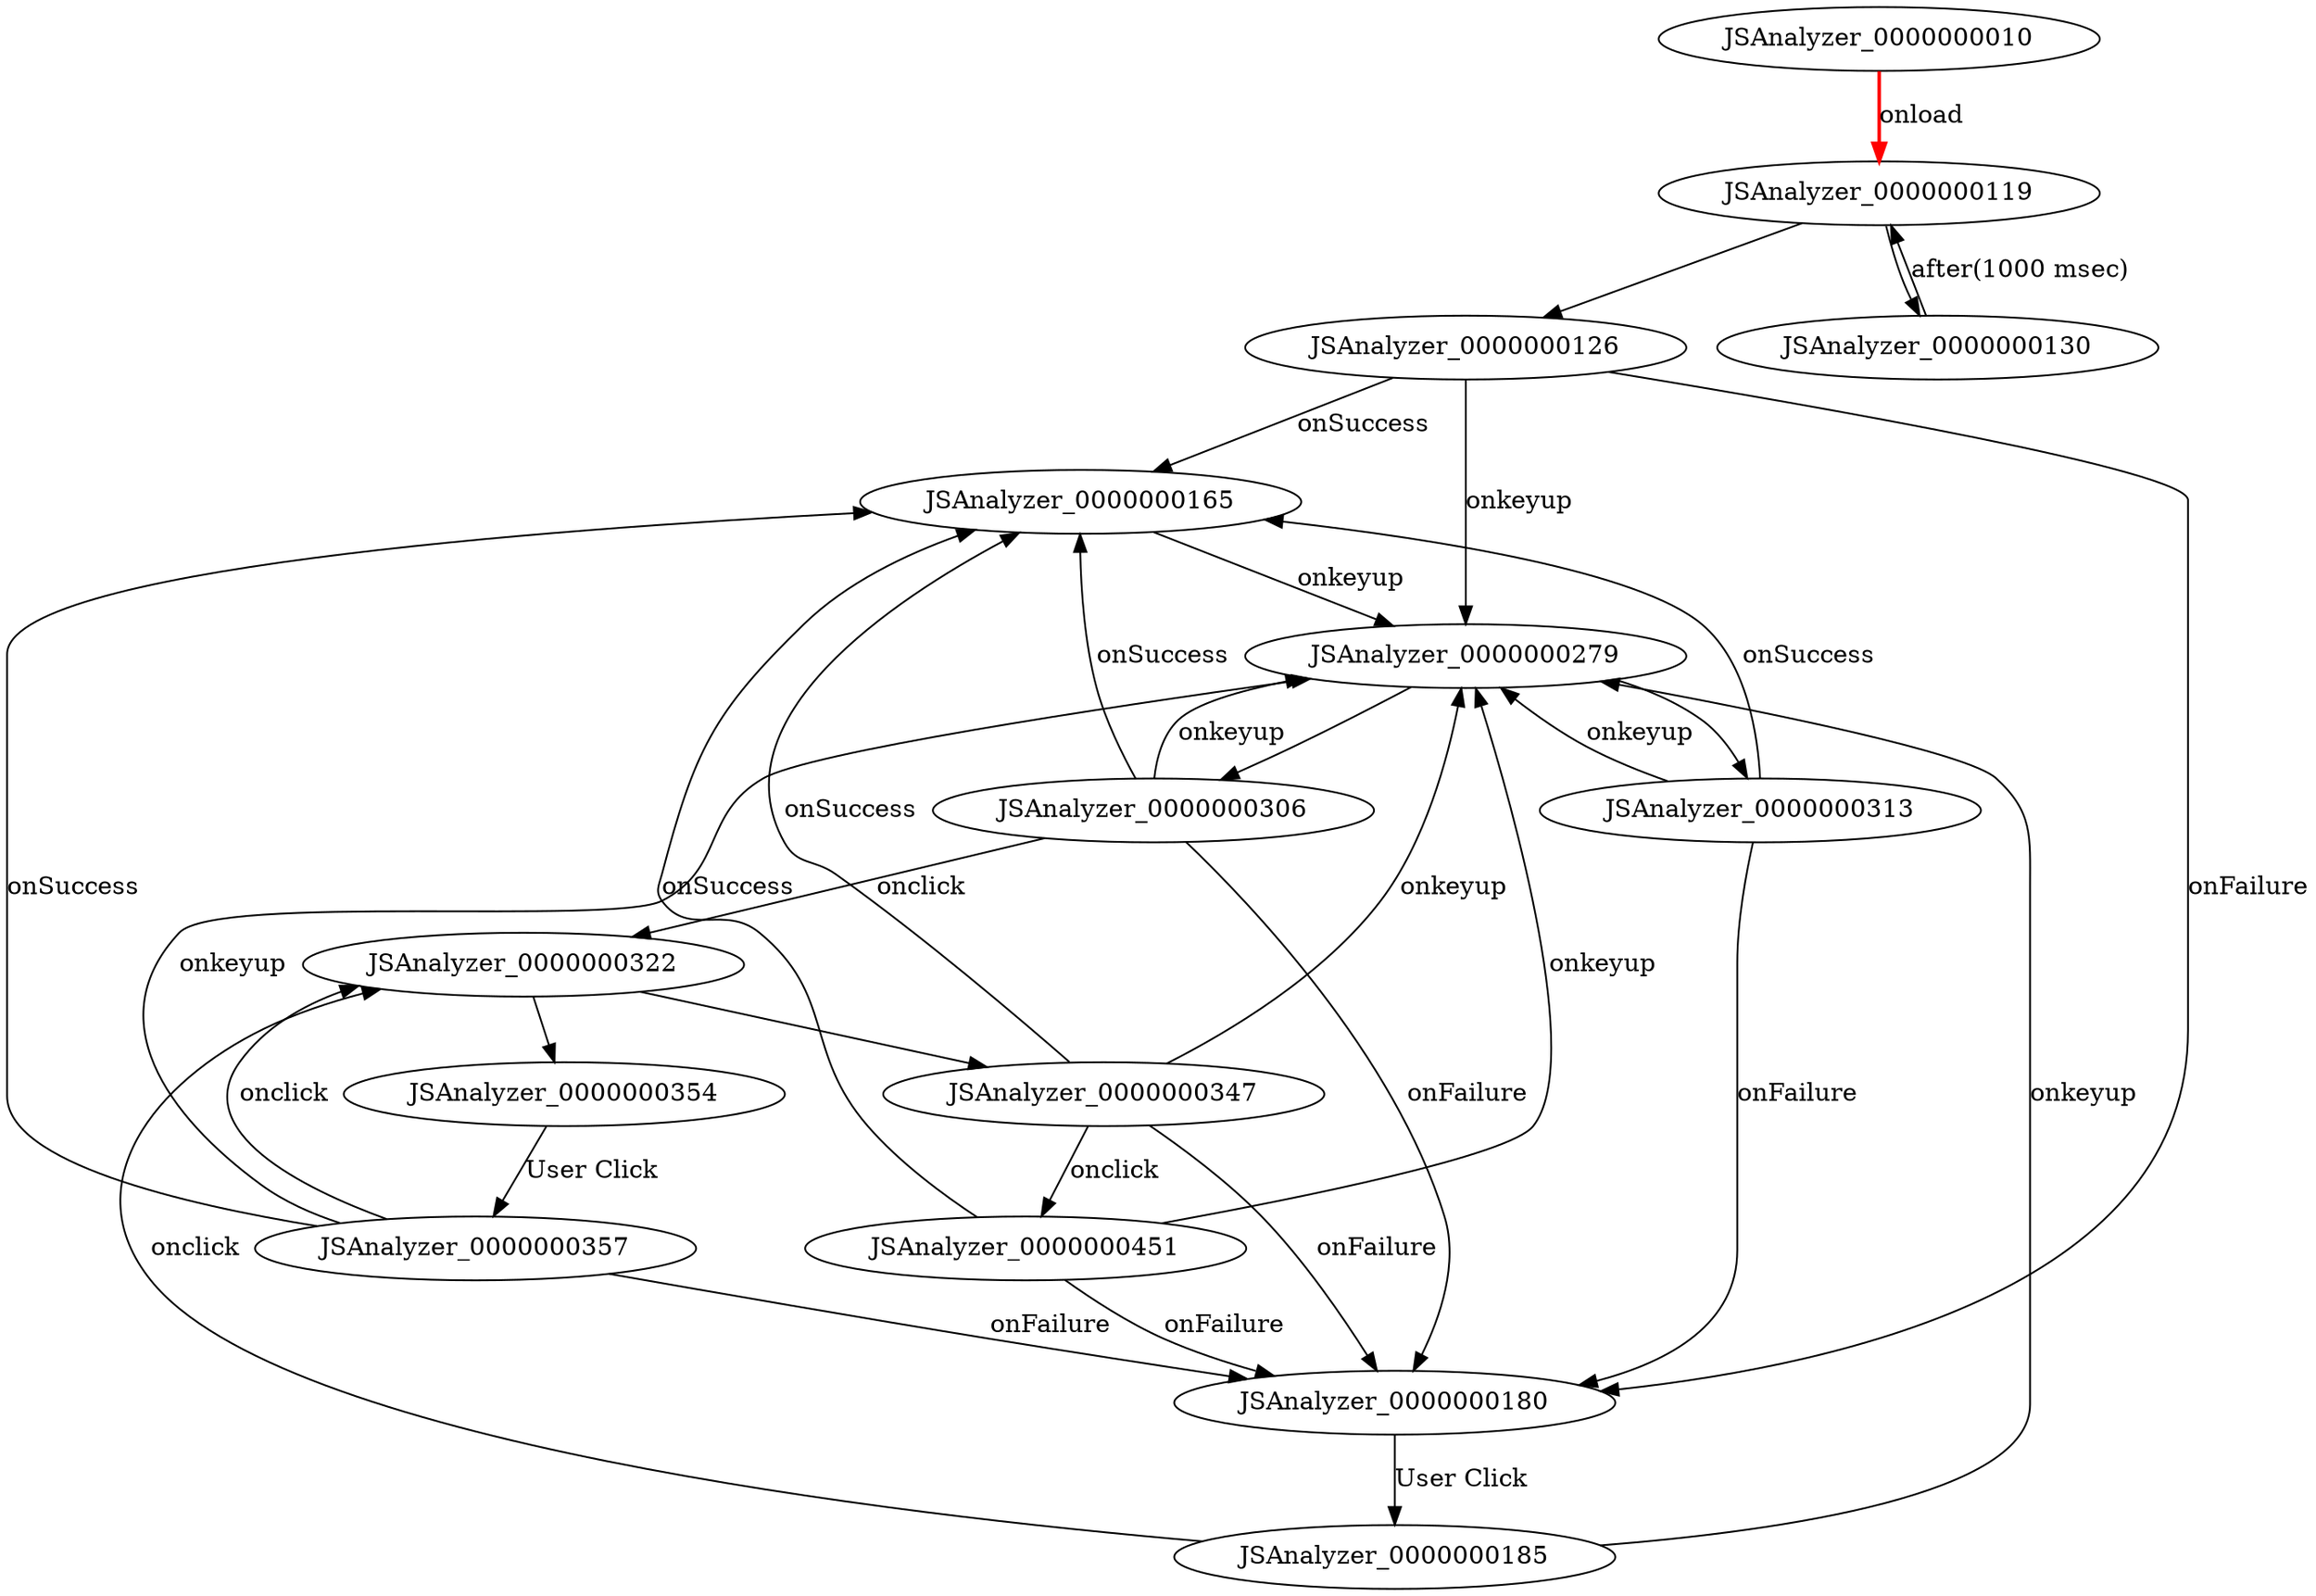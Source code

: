digraph FSM {
JSAnalyzer_0000000010;
JSAnalyzer_0000000119;
JSAnalyzer_0000000126;
JSAnalyzer_0000000130;
JSAnalyzer_0000000165;
JSAnalyzer_0000000180;
JSAnalyzer_0000000279;
JSAnalyzer_0000000306;
JSAnalyzer_0000000313;
JSAnalyzer_0000000322;
JSAnalyzer_0000000347;
JSAnalyzer_0000000354;
JSAnalyzer_0000000451;
JSAnalyzer_0000000185;
JSAnalyzer_0000000357;
JSAnalyzer_0000000119 -> JSAnalyzer_0000000126 []
JSAnalyzer_0000000119 -> JSAnalyzer_0000000130 []
JSAnalyzer_0000000279 -> JSAnalyzer_0000000306 []
JSAnalyzer_0000000279 -> JSAnalyzer_0000000313 []
JSAnalyzer_0000000322 -> JSAnalyzer_0000000347 []
JSAnalyzer_0000000322 -> JSAnalyzer_0000000354 []
JSAnalyzer_0000000010 -> JSAnalyzer_0000000119 [label="onload",style=bold,color=red]
JSAnalyzer_0000000126 -> JSAnalyzer_0000000165 [label="onSuccess"]
JSAnalyzer_0000000126 -> JSAnalyzer_0000000180 [label="onFailure"]
JSAnalyzer_0000000126 -> JSAnalyzer_0000000279 [label="onkeyup"]
JSAnalyzer_0000000130 -> JSAnalyzer_0000000119 [label="after(1000 msec)"]
JSAnalyzer_0000000165 -> JSAnalyzer_0000000279 [label="onkeyup"]
JSAnalyzer_0000000180 -> JSAnalyzer_0000000185 [label="User Click"]
JSAnalyzer_0000000306 -> JSAnalyzer_0000000165 [label="onSuccess"]
JSAnalyzer_0000000306 -> JSAnalyzer_0000000180 [label="onFailure"]
JSAnalyzer_0000000306 -> JSAnalyzer_0000000279 [label="onkeyup"]
JSAnalyzer_0000000306 -> JSAnalyzer_0000000322 [label="onclick"]
JSAnalyzer_0000000313 -> JSAnalyzer_0000000165 [label="onSuccess"]
JSAnalyzer_0000000313 -> JSAnalyzer_0000000180 [label="onFailure"]
JSAnalyzer_0000000313 -> JSAnalyzer_0000000279 [label="onkeyup"]
JSAnalyzer_0000000347 -> JSAnalyzer_0000000451 [label="onclick"]
JSAnalyzer_0000000347 -> JSAnalyzer_0000000165 [label="onSuccess"]
JSAnalyzer_0000000347 -> JSAnalyzer_0000000180 [label="onFailure"]
JSAnalyzer_0000000347 -> JSAnalyzer_0000000279 [label="onkeyup"]
JSAnalyzer_0000000354 -> JSAnalyzer_0000000357 [label="User Click"]
JSAnalyzer_0000000451 -> JSAnalyzer_0000000165 [label="onSuccess"]
JSAnalyzer_0000000451 -> JSAnalyzer_0000000180 [label="onFailure"]
JSAnalyzer_0000000451 -> JSAnalyzer_0000000279 [label="onkeyup"]
JSAnalyzer_0000000185 -> JSAnalyzer_0000000279 [label="onkeyup"]
JSAnalyzer_0000000185 -> JSAnalyzer_0000000322 [label="onclick"]
JSAnalyzer_0000000357 -> JSAnalyzer_0000000165 [label="onSuccess"]
JSAnalyzer_0000000357 -> JSAnalyzer_0000000180 [label="onFailure"]
JSAnalyzer_0000000357 -> JSAnalyzer_0000000279 [label="onkeyup"]
JSAnalyzer_0000000357 -> JSAnalyzer_0000000322 [label="onclick"]
}
